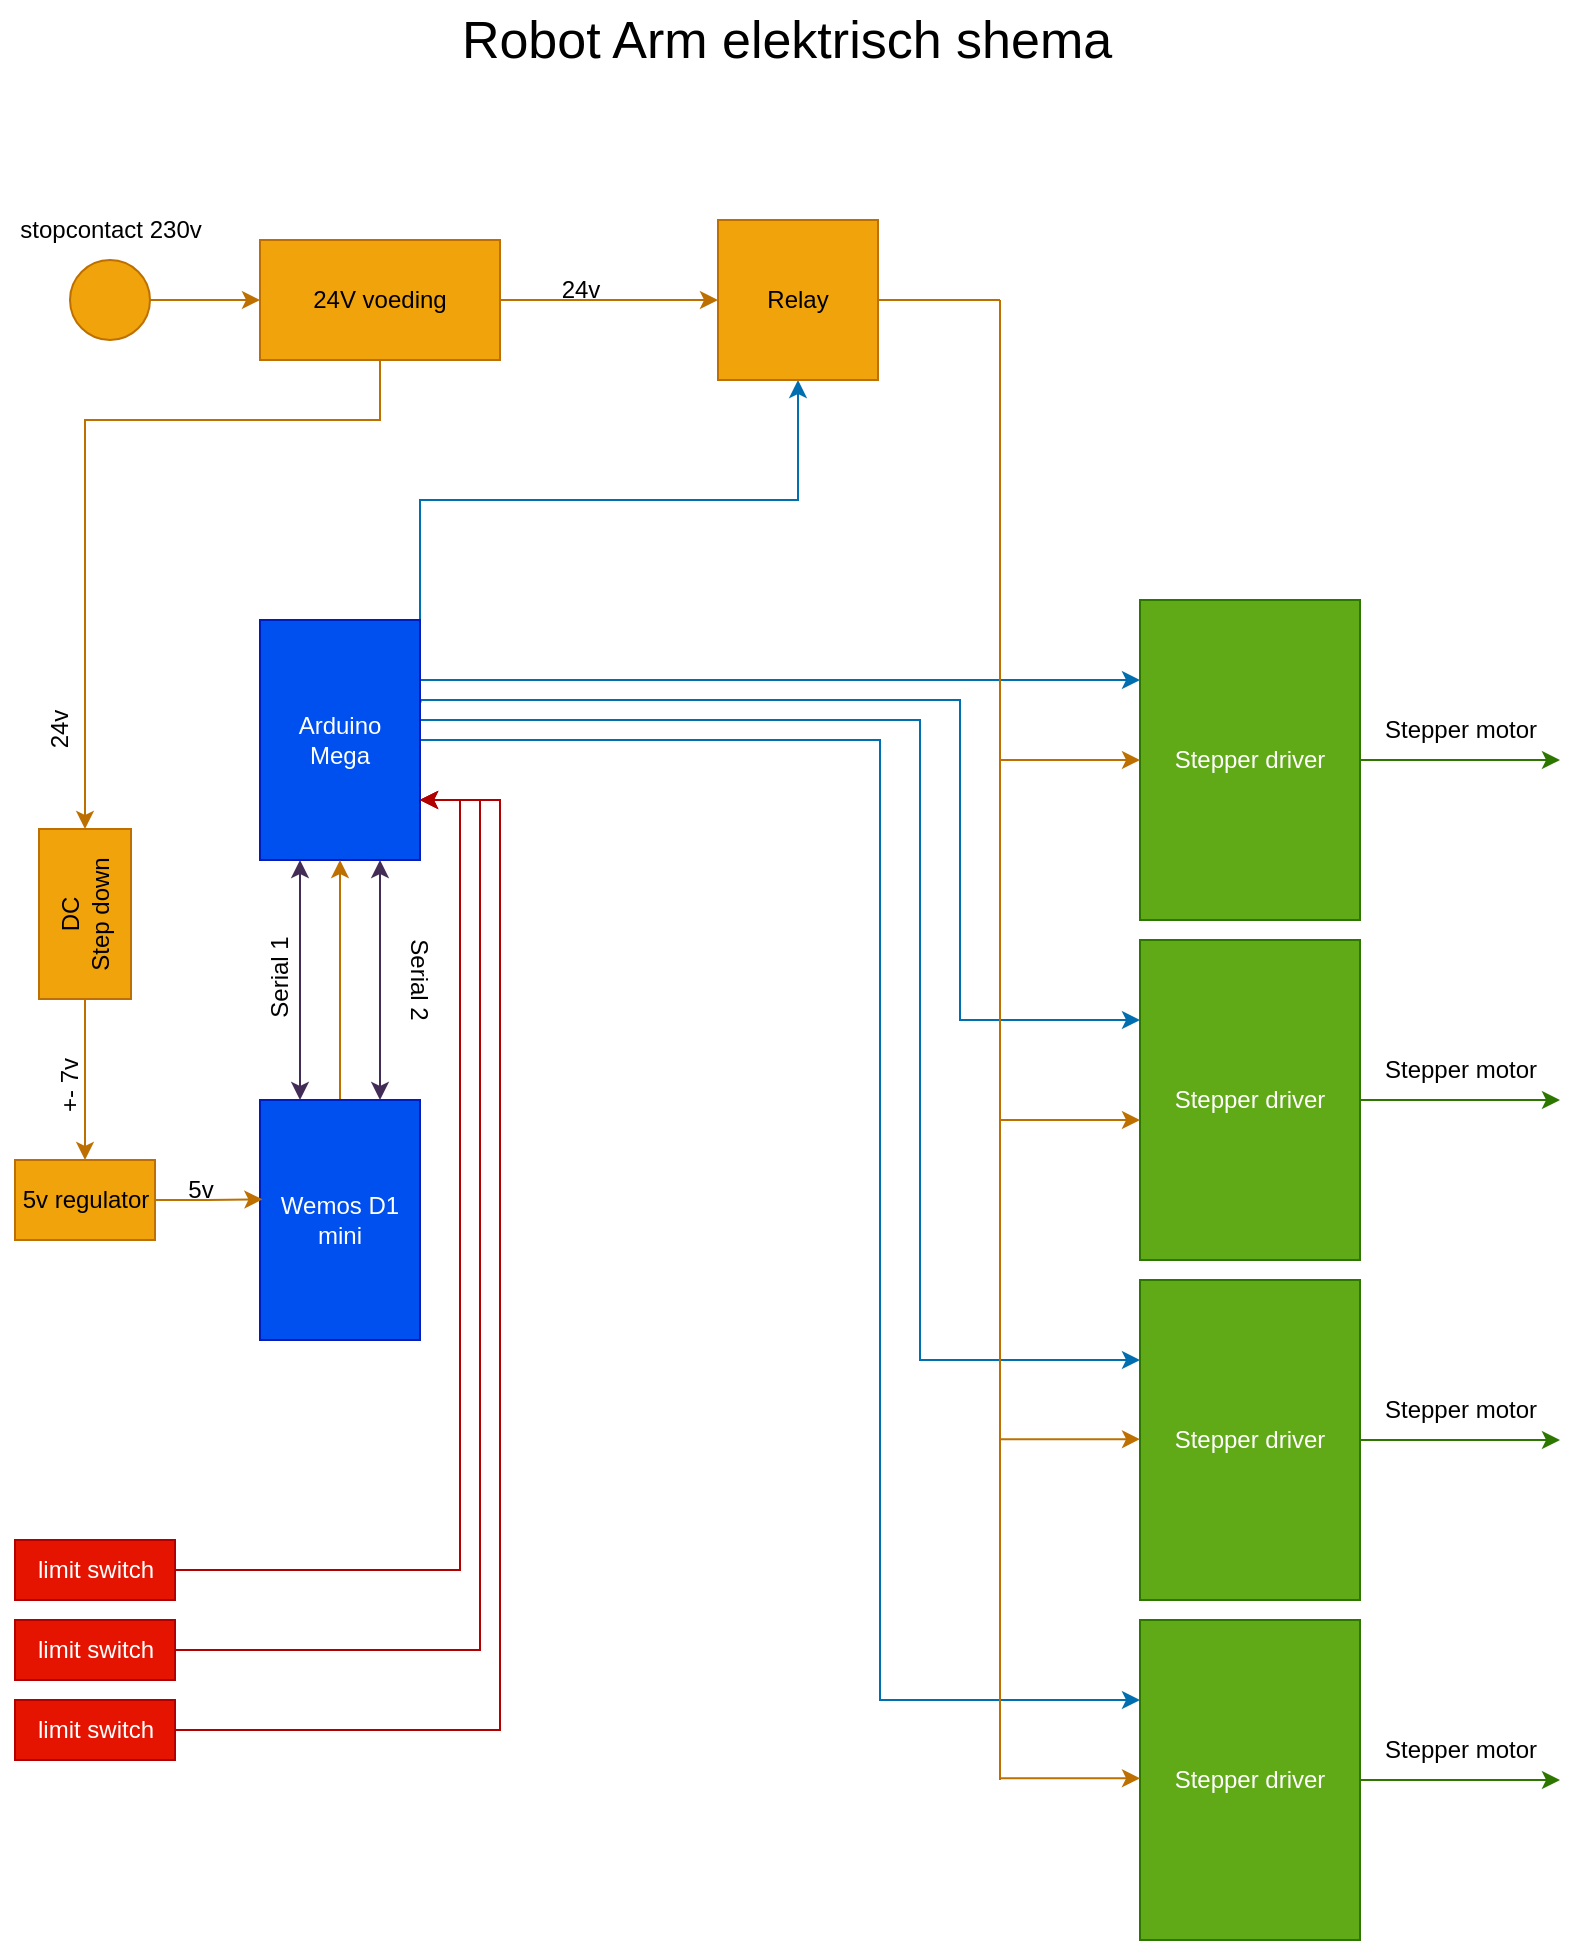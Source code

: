<mxfile version="24.4.13" type="device">
  <diagram id="C5RBs43oDa-KdzZeNtuy" name="Page-1">
    <mxGraphModel dx="1928" dy="997" grid="1" gridSize="10" guides="1" tooltips="1" connect="1" arrows="1" fold="1" page="1" pageScale="1" pageWidth="827" pageHeight="1169" background="none" math="0" shadow="0">
      <root>
        <mxCell id="WIyWlLk6GJQsqaUBKTNV-0" />
        <mxCell id="WIyWlLk6GJQsqaUBKTNV-1" parent="WIyWlLk6GJQsqaUBKTNV-0" />
        <mxCell id="qLFj0GDw7hjwtjSQd4U2-1" value="&lt;font style=&quot;font-size: 26px;&quot;&gt;Robot Arm elektrisch shema&lt;/font&gt;" style="text;html=1;align=center;verticalAlign=middle;resizable=0;points=[];autosize=1;strokeColor=none;fillColor=none;" vertex="1" parent="WIyWlLk6GJQsqaUBKTNV-1">
          <mxGeometry x="238" y="80" width="350" height="40" as="geometry" />
        </mxCell>
        <mxCell id="qLFj0GDw7hjwtjSQd4U2-7" style="edgeStyle=orthogonalEdgeStyle;rounded=0;orthogonalLoop=1;jettySize=auto;html=1;entryX=0;entryY=0.5;entryDx=0;entryDy=0;fillColor=#f0a30a;strokeColor=#BD7000;" edge="1" parent="WIyWlLk6GJQsqaUBKTNV-1" source="qLFj0GDw7hjwtjSQd4U2-3" target="qLFj0GDw7hjwtjSQd4U2-6">
          <mxGeometry relative="1" as="geometry" />
        </mxCell>
        <mxCell id="qLFj0GDw7hjwtjSQd4U2-3" value="" style="ellipse;whiteSpace=wrap;html=1;aspect=fixed;fillColor=#f0a30a;fontColor=#000000;strokeColor=#BD7000;" vertex="1" parent="WIyWlLk6GJQsqaUBKTNV-1">
          <mxGeometry x="55" y="210" width="40" height="40" as="geometry" />
        </mxCell>
        <mxCell id="qLFj0GDw7hjwtjSQd4U2-5" value="stopcontact 230v" style="text;html=1;align=center;verticalAlign=middle;resizable=0;points=[];autosize=1;strokeColor=none;fillColor=none;" vertex="1" parent="WIyWlLk6GJQsqaUBKTNV-1">
          <mxGeometry x="20" y="180" width="110" height="30" as="geometry" />
        </mxCell>
        <mxCell id="qLFj0GDw7hjwtjSQd4U2-10" style="edgeStyle=orthogonalEdgeStyle;rounded=0;orthogonalLoop=1;jettySize=auto;html=1;fillColor=#f0a30a;strokeColor=#BD7000;" edge="1" parent="WIyWlLk6GJQsqaUBKTNV-1" source="qLFj0GDw7hjwtjSQd4U2-6" target="qLFj0GDw7hjwtjSQd4U2-9">
          <mxGeometry relative="1" as="geometry" />
        </mxCell>
        <mxCell id="qLFj0GDw7hjwtjSQd4U2-58" style="edgeStyle=orthogonalEdgeStyle;rounded=0;orthogonalLoop=1;jettySize=auto;html=1;entryX=1;entryY=0.5;entryDx=0;entryDy=0;fillColor=#f0a30a;strokeColor=#BD7000;" edge="1" parent="WIyWlLk6GJQsqaUBKTNV-1" source="qLFj0GDw7hjwtjSQd4U2-6" target="qLFj0GDw7hjwtjSQd4U2-57">
          <mxGeometry relative="1" as="geometry">
            <Array as="points">
              <mxPoint x="210" y="290" />
              <mxPoint x="63" y="290" />
            </Array>
          </mxGeometry>
        </mxCell>
        <mxCell id="qLFj0GDw7hjwtjSQd4U2-6" value="24V voeding" style="rounded=0;whiteSpace=wrap;html=1;rotation=0;fillColor=#f0a30a;fontColor=#000000;strokeColor=#BD7000;" vertex="1" parent="WIyWlLk6GJQsqaUBKTNV-1">
          <mxGeometry x="150" y="200" width="120" height="60" as="geometry" />
        </mxCell>
        <mxCell id="qLFj0GDw7hjwtjSQd4U2-11" style="edgeStyle=orthogonalEdgeStyle;rounded=0;orthogonalLoop=1;jettySize=auto;html=1;entryX=0.5;entryY=1;entryDx=0;entryDy=0;fillColor=#1ba1e2;strokeColor=#006EAF;exitX=1;exitY=0;exitDx=0;exitDy=0;" edge="1" parent="WIyWlLk6GJQsqaUBKTNV-1" source="qLFj0GDw7hjwtjSQd4U2-8" target="qLFj0GDw7hjwtjSQd4U2-9">
          <mxGeometry relative="1" as="geometry" />
        </mxCell>
        <mxCell id="qLFj0GDw7hjwtjSQd4U2-45" style="edgeStyle=orthogonalEdgeStyle;rounded=0;orthogonalLoop=1;jettySize=auto;html=1;exitX=1;exitY=0.25;exitDx=0;exitDy=0;entryX=0;entryY=0.25;entryDx=0;entryDy=0;fillColor=#1ba1e2;strokeColor=#006EAF;" edge="1" parent="WIyWlLk6GJQsqaUBKTNV-1" source="qLFj0GDw7hjwtjSQd4U2-8" target="qLFj0GDw7hjwtjSQd4U2-12">
          <mxGeometry relative="1" as="geometry" />
        </mxCell>
        <mxCell id="qLFj0GDw7hjwtjSQd4U2-46" style="edgeStyle=orthogonalEdgeStyle;rounded=0;orthogonalLoop=1;jettySize=auto;html=1;entryX=0;entryY=0.25;entryDx=0;entryDy=0;fillColor=#1ba1e2;strokeColor=#006EAF;exitX=1.004;exitY=0.344;exitDx=0;exitDy=0;exitPerimeter=0;" edge="1" parent="WIyWlLk6GJQsqaUBKTNV-1" source="qLFj0GDw7hjwtjSQd4U2-8" target="qLFj0GDw7hjwtjSQd4U2-13">
          <mxGeometry relative="1" as="geometry">
            <mxPoint x="500" y="449.667" as="targetPoint" />
            <mxPoint x="240" y="430" as="sourcePoint" />
            <Array as="points">
              <mxPoint x="230" y="430" />
              <mxPoint x="500" y="430" />
              <mxPoint x="500" y="590" />
            </Array>
          </mxGeometry>
        </mxCell>
        <mxCell id="qLFj0GDw7hjwtjSQd4U2-47" style="edgeStyle=orthogonalEdgeStyle;rounded=0;orthogonalLoop=1;jettySize=auto;html=1;exitX=0.983;exitY=0.435;exitDx=0;exitDy=0;entryX=0;entryY=0.25;entryDx=0;entryDy=0;fillColor=#1ba1e2;strokeColor=#006EAF;exitPerimeter=0;" edge="1" parent="WIyWlLk6GJQsqaUBKTNV-1" source="qLFj0GDw7hjwtjSQd4U2-8" target="qLFj0GDw7hjwtjSQd4U2-14">
          <mxGeometry relative="1" as="geometry">
            <Array as="points">
              <mxPoint x="230" y="442" />
              <mxPoint x="230" y="440" />
              <mxPoint x="480" y="440" />
              <mxPoint x="480" y="760" />
            </Array>
          </mxGeometry>
        </mxCell>
        <mxCell id="qLFj0GDw7hjwtjSQd4U2-48" style="edgeStyle=orthogonalEdgeStyle;rounded=0;orthogonalLoop=1;jettySize=auto;html=1;exitX=1;exitY=0.5;exitDx=0;exitDy=0;entryX=0;entryY=0.25;entryDx=0;entryDy=0;fillColor=#1ba1e2;strokeColor=#006EAF;" edge="1" parent="WIyWlLk6GJQsqaUBKTNV-1" source="qLFj0GDw7hjwtjSQd4U2-8" target="qLFj0GDw7hjwtjSQd4U2-15">
          <mxGeometry relative="1" as="geometry">
            <Array as="points">
              <mxPoint x="460" y="450" />
              <mxPoint x="460" y="930" />
            </Array>
          </mxGeometry>
        </mxCell>
        <mxCell id="qLFj0GDw7hjwtjSQd4U2-8" value="Arduino&lt;div&gt;Mega&lt;/div&gt;" style="rounded=0;whiteSpace=wrap;html=1;fillColor=#0050ef;fontColor=#ffffff;strokeColor=#001DBC;" vertex="1" parent="WIyWlLk6GJQsqaUBKTNV-1">
          <mxGeometry x="150" y="390" width="80" height="120" as="geometry" />
        </mxCell>
        <mxCell id="qLFj0GDw7hjwtjSQd4U2-9" value="Relay" style="whiteSpace=wrap;html=1;aspect=fixed;fillColor=#f0a30a;fontColor=#000000;strokeColor=#BD7000;" vertex="1" parent="WIyWlLk6GJQsqaUBKTNV-1">
          <mxGeometry x="379" y="190" width="80" height="80" as="geometry" />
        </mxCell>
        <mxCell id="qLFj0GDw7hjwtjSQd4U2-23" style="edgeStyle=orthogonalEdgeStyle;rounded=0;orthogonalLoop=1;jettySize=auto;html=1;fillColor=#60a917;strokeColor=#2D7600;" edge="1" parent="WIyWlLk6GJQsqaUBKTNV-1" source="qLFj0GDw7hjwtjSQd4U2-12">
          <mxGeometry relative="1" as="geometry">
            <mxPoint x="800" y="460" as="targetPoint" />
          </mxGeometry>
        </mxCell>
        <mxCell id="qLFj0GDw7hjwtjSQd4U2-12" value="Stepper driver" style="rounded=0;whiteSpace=wrap;html=1;fillColor=#60a917;fontColor=#ffffff;strokeColor=#2D7600;" vertex="1" parent="WIyWlLk6GJQsqaUBKTNV-1">
          <mxGeometry x="590" y="380" width="110" height="160" as="geometry" />
        </mxCell>
        <mxCell id="qLFj0GDw7hjwtjSQd4U2-21" style="edgeStyle=orthogonalEdgeStyle;rounded=0;orthogonalLoop=1;jettySize=auto;html=1;fillColor=#60a917;strokeColor=#2D7600;" edge="1" parent="WIyWlLk6GJQsqaUBKTNV-1" source="qLFj0GDw7hjwtjSQd4U2-13">
          <mxGeometry relative="1" as="geometry">
            <mxPoint x="800" y="630" as="targetPoint" />
          </mxGeometry>
        </mxCell>
        <mxCell id="qLFj0GDw7hjwtjSQd4U2-13" value="Stepper driver" style="rounded=0;whiteSpace=wrap;html=1;fillColor=#60a917;fontColor=#ffffff;strokeColor=#2D7600;" vertex="1" parent="WIyWlLk6GJQsqaUBKTNV-1">
          <mxGeometry x="590" y="550" width="110" height="160" as="geometry" />
        </mxCell>
        <mxCell id="qLFj0GDw7hjwtjSQd4U2-20" style="edgeStyle=orthogonalEdgeStyle;rounded=0;orthogonalLoop=1;jettySize=auto;html=1;fillColor=#60a917;strokeColor=#2D7600;" edge="1" parent="WIyWlLk6GJQsqaUBKTNV-1" source="qLFj0GDw7hjwtjSQd4U2-14">
          <mxGeometry relative="1" as="geometry">
            <mxPoint x="800" y="800.0" as="targetPoint" />
          </mxGeometry>
        </mxCell>
        <mxCell id="qLFj0GDw7hjwtjSQd4U2-14" value="Stepper driver" style="rounded=0;whiteSpace=wrap;html=1;fillColor=#60a917;fontColor=#ffffff;strokeColor=#2D7600;" vertex="1" parent="WIyWlLk6GJQsqaUBKTNV-1">
          <mxGeometry x="590" y="720" width="110" height="160" as="geometry" />
        </mxCell>
        <mxCell id="qLFj0GDw7hjwtjSQd4U2-18" style="edgeStyle=orthogonalEdgeStyle;rounded=0;orthogonalLoop=1;jettySize=auto;html=1;fillColor=#60a917;strokeColor=#2D7600;" edge="1" parent="WIyWlLk6GJQsqaUBKTNV-1" source="qLFj0GDw7hjwtjSQd4U2-15">
          <mxGeometry relative="1" as="geometry">
            <mxPoint x="800" y="970.0" as="targetPoint" />
          </mxGeometry>
        </mxCell>
        <mxCell id="qLFj0GDw7hjwtjSQd4U2-15" value="Stepper driver" style="rounded=0;whiteSpace=wrap;html=1;fillColor=#60a917;fontColor=#ffffff;strokeColor=#2D7600;" vertex="1" parent="WIyWlLk6GJQsqaUBKTNV-1">
          <mxGeometry x="590" y="890" width="110" height="160" as="geometry" />
        </mxCell>
        <mxCell id="qLFj0GDw7hjwtjSQd4U2-25" value="Stepper motor" style="text;html=1;align=center;verticalAlign=middle;resizable=0;points=[];autosize=1;strokeColor=none;fillColor=none;" vertex="1" parent="WIyWlLk6GJQsqaUBKTNV-1">
          <mxGeometry x="700" y="430" width="100" height="30" as="geometry" />
        </mxCell>
        <mxCell id="qLFj0GDw7hjwtjSQd4U2-26" value="Stepper motor" style="text;html=1;align=center;verticalAlign=middle;resizable=0;points=[];autosize=1;strokeColor=none;fillColor=none;" vertex="1" parent="WIyWlLk6GJQsqaUBKTNV-1">
          <mxGeometry x="700" y="600" width="100" height="30" as="geometry" />
        </mxCell>
        <mxCell id="qLFj0GDw7hjwtjSQd4U2-27" value="Stepper motor" style="text;html=1;align=center;verticalAlign=middle;resizable=0;points=[];autosize=1;strokeColor=none;fillColor=none;" vertex="1" parent="WIyWlLk6GJQsqaUBKTNV-1">
          <mxGeometry x="700" y="770" width="100" height="30" as="geometry" />
        </mxCell>
        <mxCell id="qLFj0GDw7hjwtjSQd4U2-28" value="Stepper motor" style="text;html=1;align=center;verticalAlign=middle;resizable=0;points=[];autosize=1;strokeColor=none;fillColor=none;" vertex="1" parent="WIyWlLk6GJQsqaUBKTNV-1">
          <mxGeometry x="700" y="940" width="100" height="30" as="geometry" />
        </mxCell>
        <mxCell id="qLFj0GDw7hjwtjSQd4U2-30" value="" style="endArrow=none;html=1;rounded=0;fillColor=#f0a30a;strokeColor=#BD7000;" edge="1" parent="WIyWlLk6GJQsqaUBKTNV-1">
          <mxGeometry width="50" height="50" relative="1" as="geometry">
            <mxPoint x="459" y="230" as="sourcePoint" />
            <mxPoint x="520" y="230" as="targetPoint" />
          </mxGeometry>
        </mxCell>
        <mxCell id="qLFj0GDw7hjwtjSQd4U2-31" value="" style="endArrow=none;html=1;rounded=0;fillColor=#f0a30a;strokeColor=#BD7000;" edge="1" parent="WIyWlLk6GJQsqaUBKTNV-1">
          <mxGeometry width="50" height="50" relative="1" as="geometry">
            <mxPoint x="520" y="970" as="sourcePoint" />
            <mxPoint x="520" y="230" as="targetPoint" />
          </mxGeometry>
        </mxCell>
        <mxCell id="qLFj0GDw7hjwtjSQd4U2-32" value="" style="endArrow=classic;html=1;rounded=0;entryX=0;entryY=0.5;entryDx=0;entryDy=0;fillColor=#f0a30a;strokeColor=#BD7000;" edge="1" parent="WIyWlLk6GJQsqaUBKTNV-1" target="qLFj0GDw7hjwtjSQd4U2-12">
          <mxGeometry width="50" height="50" relative="1" as="geometry">
            <mxPoint x="520" y="460" as="sourcePoint" />
            <mxPoint x="570" y="420" as="targetPoint" />
          </mxGeometry>
        </mxCell>
        <mxCell id="qLFj0GDw7hjwtjSQd4U2-34" value="" style="endArrow=classic;html=1;rounded=0;entryX=0;entryY=0.5;entryDx=0;entryDy=0;fillColor=#f0a30a;strokeColor=#BD7000;" edge="1" parent="WIyWlLk6GJQsqaUBKTNV-1">
          <mxGeometry width="50" height="50" relative="1" as="geometry">
            <mxPoint x="520" y="640" as="sourcePoint" />
            <mxPoint x="590" y="640" as="targetPoint" />
          </mxGeometry>
        </mxCell>
        <mxCell id="qLFj0GDw7hjwtjSQd4U2-35" value="" style="endArrow=classic;html=1;rounded=0;entryX=0;entryY=0.5;entryDx=0;entryDy=0;fillColor=#f0a30a;strokeColor=#BD7000;" edge="1" parent="WIyWlLk6GJQsqaUBKTNV-1">
          <mxGeometry width="50" height="50" relative="1" as="geometry">
            <mxPoint x="520" y="799.58" as="sourcePoint" />
            <mxPoint x="590" y="799.58" as="targetPoint" />
          </mxGeometry>
        </mxCell>
        <mxCell id="qLFj0GDw7hjwtjSQd4U2-36" value="" style="endArrow=classic;html=1;rounded=0;entryX=0;entryY=0.5;entryDx=0;entryDy=0;fillColor=#f0a30a;strokeColor=#BD7000;" edge="1" parent="WIyWlLk6GJQsqaUBKTNV-1">
          <mxGeometry width="50" height="50" relative="1" as="geometry">
            <mxPoint x="520" y="969.17" as="sourcePoint" />
            <mxPoint x="590" y="969.17" as="targetPoint" />
          </mxGeometry>
        </mxCell>
        <mxCell id="qLFj0GDw7hjwtjSQd4U2-37" value="24v" style="text;html=1;align=center;verticalAlign=middle;resizable=0;points=[];autosize=1;strokeColor=none;fillColor=none;" vertex="1" parent="WIyWlLk6GJQsqaUBKTNV-1">
          <mxGeometry x="290" y="210" width="40" height="30" as="geometry" />
        </mxCell>
        <mxCell id="qLFj0GDw7hjwtjSQd4U2-54" style="edgeStyle=orthogonalEdgeStyle;rounded=0;orthogonalLoop=1;jettySize=auto;html=1;exitX=0.5;exitY=0;exitDx=0;exitDy=0;entryX=0.5;entryY=1;entryDx=0;entryDy=0;fillColor=#f0a30a;strokeColor=#BD7000;" edge="1" parent="WIyWlLk6GJQsqaUBKTNV-1" source="qLFj0GDw7hjwtjSQd4U2-39" target="qLFj0GDw7hjwtjSQd4U2-8">
          <mxGeometry relative="1" as="geometry" />
        </mxCell>
        <mxCell id="qLFj0GDw7hjwtjSQd4U2-39" value="Wemos D1&lt;div&gt;mini&lt;/div&gt;" style="rounded=0;whiteSpace=wrap;html=1;fillColor=#0050ef;fontColor=#ffffff;strokeColor=#001DBC;" vertex="1" parent="WIyWlLk6GJQsqaUBKTNV-1">
          <mxGeometry x="150" y="630" width="80" height="120" as="geometry" />
        </mxCell>
        <mxCell id="qLFj0GDw7hjwtjSQd4U2-40" value="" style="endArrow=classic;startArrow=classic;html=1;rounded=0;entryX=0.75;entryY=1;entryDx=0;entryDy=0;exitX=0.75;exitY=0;exitDx=0;exitDy=0;fillColor=#76608a;strokeColor=#432D57;" edge="1" parent="WIyWlLk6GJQsqaUBKTNV-1" source="qLFj0GDw7hjwtjSQd4U2-39" target="qLFj0GDw7hjwtjSQd4U2-8">
          <mxGeometry width="50" height="50" relative="1" as="geometry">
            <mxPoint x="360" y="590" as="sourcePoint" />
            <mxPoint x="410" y="540" as="targetPoint" />
            <Array as="points">
              <mxPoint x="210" y="570" />
            </Array>
          </mxGeometry>
        </mxCell>
        <mxCell id="qLFj0GDw7hjwtjSQd4U2-41" value="" style="endArrow=classic;startArrow=classic;html=1;rounded=0;entryX=0.75;entryY=1;entryDx=0;entryDy=0;exitX=0.75;exitY=0;exitDx=0;exitDy=0;fillColor=#76608a;strokeColor=#432D57;" edge="1" parent="WIyWlLk6GJQsqaUBKTNV-1">
          <mxGeometry width="50" height="50" relative="1" as="geometry">
            <mxPoint x="170" y="630" as="sourcePoint" />
            <mxPoint x="170" y="510" as="targetPoint" />
          </mxGeometry>
        </mxCell>
        <mxCell id="qLFj0GDw7hjwtjSQd4U2-42" value="Serial 1" style="text;html=1;align=center;verticalAlign=middle;resizable=0;points=[];autosize=1;strokeColor=none;fillColor=none;rotation=-90;" vertex="1" parent="WIyWlLk6GJQsqaUBKTNV-1">
          <mxGeometry x="130" y="554" width="60" height="30" as="geometry" />
        </mxCell>
        <mxCell id="qLFj0GDw7hjwtjSQd4U2-43" value="Serial 2" style="text;html=1;align=center;verticalAlign=middle;resizable=0;points=[];autosize=1;strokeColor=none;fillColor=none;rotation=90;" vertex="1" parent="WIyWlLk6GJQsqaUBKTNV-1">
          <mxGeometry x="200" y="554.5" width="60" height="30" as="geometry" />
        </mxCell>
        <mxCell id="qLFj0GDw7hjwtjSQd4U2-50" value="5v regulator" style="whiteSpace=wrap;html=1;fillColor=#f0a30a;fontColor=#000000;strokeColor=#BD7000;" vertex="1" parent="WIyWlLk6GJQsqaUBKTNV-1">
          <mxGeometry x="27.5" y="660" width="70" height="40" as="geometry" />
        </mxCell>
        <mxCell id="qLFj0GDw7hjwtjSQd4U2-53" style="edgeStyle=orthogonalEdgeStyle;rounded=0;orthogonalLoop=1;jettySize=auto;html=1;exitX=1;exitY=0.5;exitDx=0;exitDy=0;entryX=0.015;entryY=0.414;entryDx=0;entryDy=0;entryPerimeter=0;fillColor=#f0a30a;strokeColor=#BD7000;" edge="1" parent="WIyWlLk6GJQsqaUBKTNV-1" source="qLFj0GDw7hjwtjSQd4U2-50" target="qLFj0GDw7hjwtjSQd4U2-39">
          <mxGeometry relative="1" as="geometry" />
        </mxCell>
        <mxCell id="qLFj0GDw7hjwtjSQd4U2-56" value="5v" style="text;html=1;align=center;verticalAlign=middle;resizable=0;points=[];autosize=1;strokeColor=none;fillColor=none;" vertex="1" parent="WIyWlLk6GJQsqaUBKTNV-1">
          <mxGeometry x="100" y="660" width="40" height="30" as="geometry" />
        </mxCell>
        <mxCell id="qLFj0GDw7hjwtjSQd4U2-60" style="edgeStyle=orthogonalEdgeStyle;rounded=0;orthogonalLoop=1;jettySize=auto;html=1;entryX=0.5;entryY=0;entryDx=0;entryDy=0;fillColor=#f0a30a;strokeColor=#BD7000;" edge="1" parent="WIyWlLk6GJQsqaUBKTNV-1" source="qLFj0GDw7hjwtjSQd4U2-57" target="qLFj0GDw7hjwtjSQd4U2-50">
          <mxGeometry relative="1" as="geometry" />
        </mxCell>
        <mxCell id="qLFj0GDw7hjwtjSQd4U2-57" value="&lt;div&gt;DC&lt;/div&gt;Step down" style="rounded=0;whiteSpace=wrap;html=1;fillColor=#f0a30a;fontColor=#000000;strokeColor=#BD7000;rotation=-90;" vertex="1" parent="WIyWlLk6GJQsqaUBKTNV-1">
          <mxGeometry x="20" y="514" width="85" height="46" as="geometry" />
        </mxCell>
        <mxCell id="qLFj0GDw7hjwtjSQd4U2-59" value="24v" style="text;html=1;align=center;verticalAlign=middle;resizable=0;points=[];autosize=1;strokeColor=none;fillColor=none;rotation=-90;" vertex="1" parent="WIyWlLk6GJQsqaUBKTNV-1">
          <mxGeometry x="30" y="430" width="40" height="30" as="geometry" />
        </mxCell>
        <mxCell id="qLFj0GDw7hjwtjSQd4U2-61" value="+- 7v" style="text;html=1;align=center;verticalAlign=middle;resizable=0;points=[];autosize=1;strokeColor=none;fillColor=none;rotation=-90;" vertex="1" parent="WIyWlLk6GJQsqaUBKTNV-1">
          <mxGeometry x="30" y="608" width="50" height="30" as="geometry" />
        </mxCell>
        <mxCell id="qLFj0GDw7hjwtjSQd4U2-81" style="edgeStyle=orthogonalEdgeStyle;rounded=0;orthogonalLoop=1;jettySize=auto;html=1;entryX=1;entryY=0.75;entryDx=0;entryDy=0;fillColor=#e51400;strokeColor=#B20000;" edge="1" parent="WIyWlLk6GJQsqaUBKTNV-1" source="qLFj0GDw7hjwtjSQd4U2-75" target="qLFj0GDw7hjwtjSQd4U2-8">
          <mxGeometry relative="1" as="geometry" />
        </mxCell>
        <mxCell id="qLFj0GDw7hjwtjSQd4U2-75" value="limit switch" style="rounded=0;whiteSpace=wrap;html=1;fillColor=#e51400;fontColor=#ffffff;strokeColor=#B20000;" vertex="1" parent="WIyWlLk6GJQsqaUBKTNV-1">
          <mxGeometry x="27.5" y="850" width="80" height="30" as="geometry" />
        </mxCell>
        <mxCell id="qLFj0GDw7hjwtjSQd4U2-83" style="edgeStyle=orthogonalEdgeStyle;rounded=0;orthogonalLoop=1;jettySize=auto;html=1;entryX=1;entryY=0.75;entryDx=0;entryDy=0;fillColor=#e51400;strokeColor=#B20000;" edge="1" parent="WIyWlLk6GJQsqaUBKTNV-1" source="qLFj0GDw7hjwtjSQd4U2-78" target="qLFj0GDw7hjwtjSQd4U2-8">
          <mxGeometry relative="1" as="geometry">
            <Array as="points">
              <mxPoint x="260" y="905" />
              <mxPoint x="260" y="480" />
            </Array>
          </mxGeometry>
        </mxCell>
        <mxCell id="qLFj0GDw7hjwtjSQd4U2-78" value="limit switch" style="rounded=0;whiteSpace=wrap;html=1;fillColor=#e51400;fontColor=#ffffff;strokeColor=#B20000;" vertex="1" parent="WIyWlLk6GJQsqaUBKTNV-1">
          <mxGeometry x="27.5" y="890" width="80" height="30" as="geometry" />
        </mxCell>
        <mxCell id="qLFj0GDw7hjwtjSQd4U2-84" style="edgeStyle=orthogonalEdgeStyle;rounded=0;orthogonalLoop=1;jettySize=auto;html=1;entryX=1;entryY=0.75;entryDx=0;entryDy=0;fillColor=#e51400;strokeColor=#B20000;" edge="1" parent="WIyWlLk6GJQsqaUBKTNV-1" source="qLFj0GDw7hjwtjSQd4U2-79" target="qLFj0GDw7hjwtjSQd4U2-8">
          <mxGeometry relative="1" as="geometry">
            <Array as="points">
              <mxPoint x="270" y="945" />
              <mxPoint x="270" y="480" />
            </Array>
          </mxGeometry>
        </mxCell>
        <mxCell id="qLFj0GDw7hjwtjSQd4U2-79" value="limit switch" style="rounded=0;whiteSpace=wrap;html=1;fillColor=#e51400;fontColor=#ffffff;strokeColor=#B20000;" vertex="1" parent="WIyWlLk6GJQsqaUBKTNV-1">
          <mxGeometry x="27.5" y="930" width="80" height="30" as="geometry" />
        </mxCell>
      </root>
    </mxGraphModel>
  </diagram>
</mxfile>
